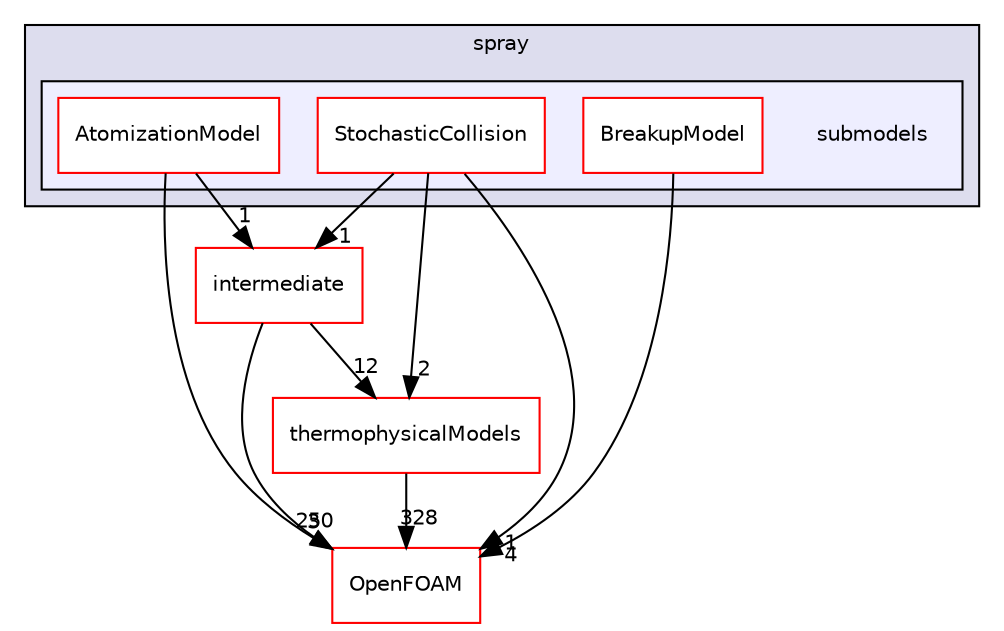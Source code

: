 digraph "src/lagrangian/spray/submodels" {
  bgcolor=transparent;
  compound=true
  node [ fontsize="10", fontname="Helvetica"];
  edge [ labelfontsize="10", labelfontname="Helvetica"];
  subgraph clusterdir_3b5845e7b77836e95b25ac2dbb8dfd76 {
    graph [ bgcolor="#ddddee", pencolor="black", label="spray" fontname="Helvetica", fontsize="10", URL="dir_3b5845e7b77836e95b25ac2dbb8dfd76.html"]
  subgraph clusterdir_03a209607acdac05f1cb82250460b2d6 {
    graph [ bgcolor="#eeeeff", pencolor="black", label="" URL="dir_03a209607acdac05f1cb82250460b2d6.html"];
    dir_03a209607acdac05f1cb82250460b2d6 [shape=plaintext label="submodels"];
    dir_c04aec180e0de933cb1ce0e040f1f431 [shape=box label="AtomizationModel" color="red" fillcolor="white" style="filled" URL="dir_c04aec180e0de933cb1ce0e040f1f431.html"];
    dir_7862d93b0f83aa5120e5fba7616a1684 [shape=box label="BreakupModel" color="red" fillcolor="white" style="filled" URL="dir_7862d93b0f83aa5120e5fba7616a1684.html"];
    dir_d1a3f71b50ce1a4c501cb9b210d08764 [shape=box label="StochasticCollision" color="red" fillcolor="white" style="filled" URL="dir_d1a3f71b50ce1a4c501cb9b210d08764.html"];
  }
  }
  dir_d3c32a493136c130c1f0d51f4f35c297 [shape=box label="intermediate" color="red" URL="dir_d3c32a493136c130c1f0d51f4f35c297.html"];
  dir_2778d089ec5c4f66810b11f753867003 [shape=box label="thermophysicalModels" color="red" URL="dir_2778d089ec5c4f66810b11f753867003.html"];
  dir_c5473ff19b20e6ec4dfe5c310b3778a8 [shape=box label="OpenFOAM" color="red" URL="dir_c5473ff19b20e6ec4dfe5c310b3778a8.html"];
  dir_d3c32a493136c130c1f0d51f4f35c297->dir_2778d089ec5c4f66810b11f753867003 [headlabel="12", labeldistance=1.5 headhref="dir_001379_001229.html"];
  dir_d3c32a493136c130c1f0d51f4f35c297->dir_c5473ff19b20e6ec4dfe5c310b3778a8 [headlabel="250", labeldistance=1.5 headhref="dir_001379_001888.html"];
  dir_2778d089ec5c4f66810b11f753867003->dir_c5473ff19b20e6ec4dfe5c310b3778a8 [headlabel="328", labeldistance=1.5 headhref="dir_001229_001888.html"];
  dir_7862d93b0f83aa5120e5fba7616a1684->dir_c5473ff19b20e6ec4dfe5c310b3778a8 [headlabel="4", labeldistance=1.5 headhref="dir_001688_001888.html"];
  dir_d1a3f71b50ce1a4c501cb9b210d08764->dir_d3c32a493136c130c1f0d51f4f35c297 [headlabel="1", labeldistance=1.5 headhref="dir_001697_001379.html"];
  dir_d1a3f71b50ce1a4c501cb9b210d08764->dir_2778d089ec5c4f66810b11f753867003 [headlabel="2", labeldistance=1.5 headhref="dir_001697_001229.html"];
  dir_d1a3f71b50ce1a4c501cb9b210d08764->dir_c5473ff19b20e6ec4dfe5c310b3778a8 [headlabel="1", labeldistance=1.5 headhref="dir_001697_001888.html"];
  dir_c04aec180e0de933cb1ce0e040f1f431->dir_d3c32a493136c130c1f0d51f4f35c297 [headlabel="1", labeldistance=1.5 headhref="dir_001683_001379.html"];
  dir_c04aec180e0de933cb1ce0e040f1f431->dir_c5473ff19b20e6ec4dfe5c310b3778a8 [headlabel="3", labeldistance=1.5 headhref="dir_001683_001888.html"];
}
